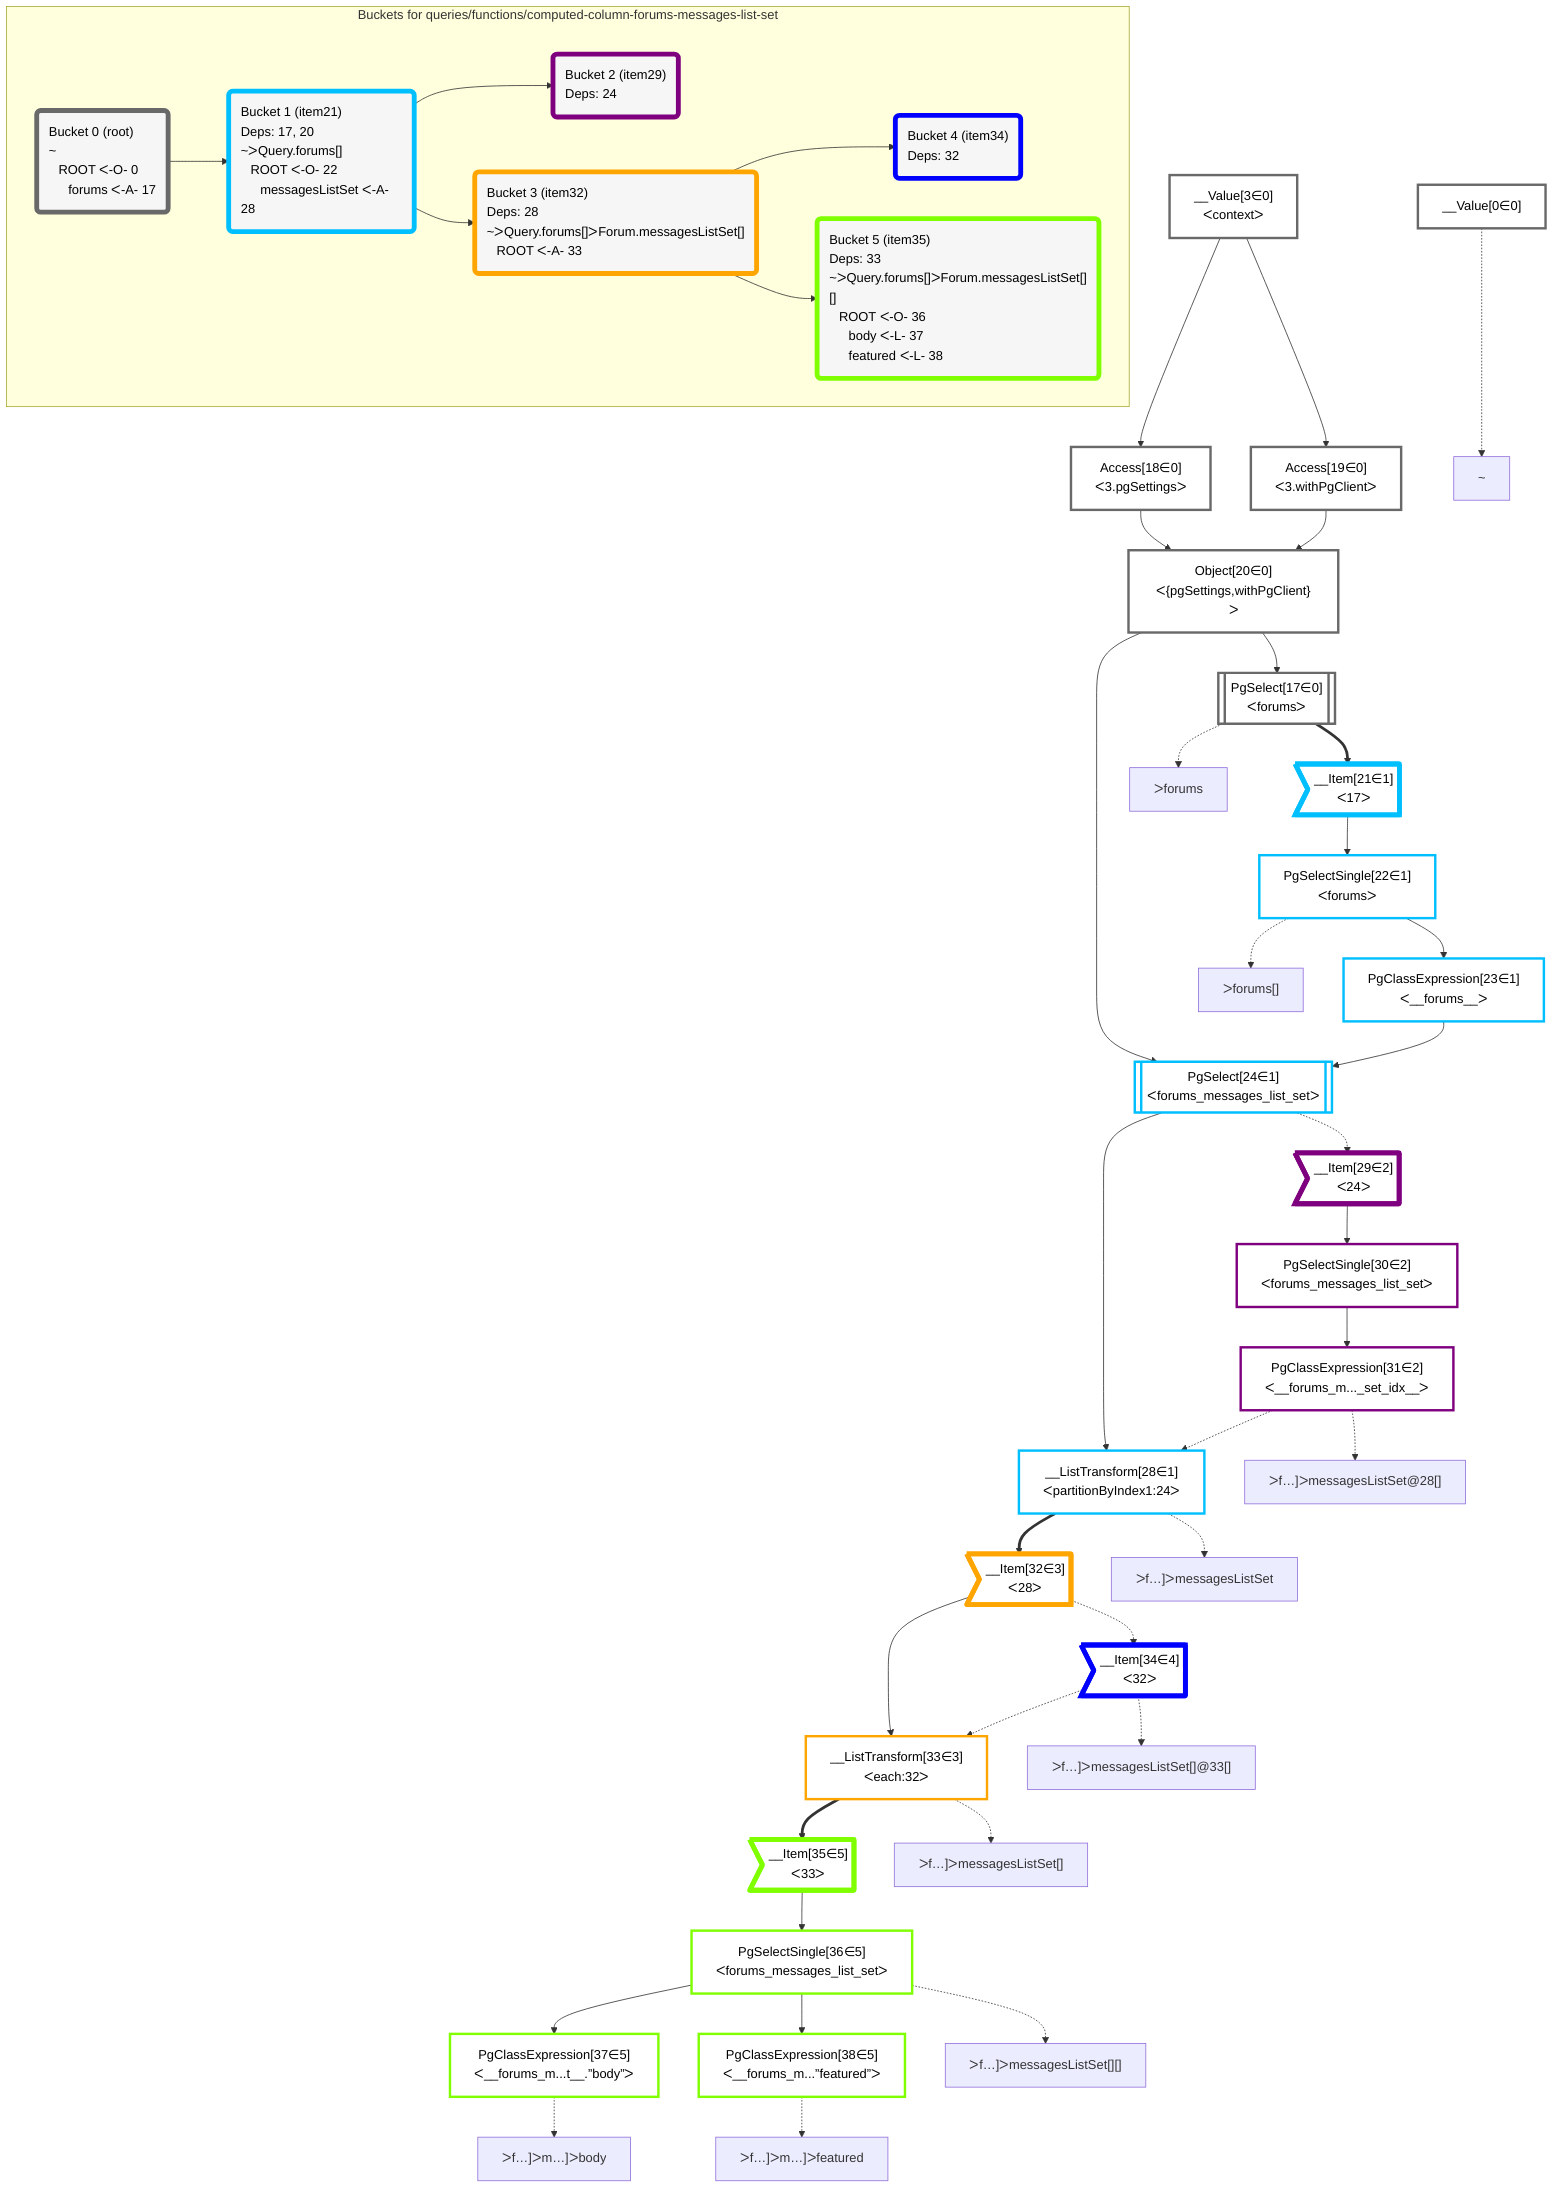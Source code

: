 graph TD
    classDef path fill:#eee,stroke:#000,color:#000
    classDef plan fill:#fff,stroke-width:3px,color:#000
    classDef itemplan fill:#fff,stroke-width:6px,color:#000
    classDef sideeffectplan fill:#f00,stroke-width:6px,color:#000
    classDef bucket fill:#f6f6f6,color:#000,stroke-width:6px,text-align:left


    %% define plans
    __Value0["__Value[0∈0]"]:::plan
    __Value3["__Value[3∈0]<br />ᐸcontextᐳ"]:::plan
    Access18["Access[18∈0]<br />ᐸ3.pgSettingsᐳ"]:::plan
    Access19["Access[19∈0]<br />ᐸ3.withPgClientᐳ"]:::plan
    Object20["Object[20∈0]<br />ᐸ{pgSettings,withPgClient}ᐳ"]:::plan
    PgSelect17[["PgSelect[17∈0]<br />ᐸforumsᐳ"]]:::plan
    __Item21>"__Item[21∈1]<br />ᐸ17ᐳ"]:::itemplan
    PgSelectSingle22["PgSelectSingle[22∈1]<br />ᐸforumsᐳ"]:::plan
    PgClassExpression23["PgClassExpression[23∈1]<br />ᐸ__forums__ᐳ"]:::plan
    PgSelect24[["PgSelect[24∈1]<br />ᐸforums_messages_list_setᐳ"]]:::plan
    __ListTransform28["__ListTransform[28∈1]<br />ᐸpartitionByIndex1:24ᐳ"]:::plan
    __Item29>"__Item[29∈2]<br />ᐸ24ᐳ"]:::itemplan
    PgSelectSingle30["PgSelectSingle[30∈2]<br />ᐸforums_messages_list_setᐳ"]:::plan
    PgClassExpression31["PgClassExpression[31∈2]<br />ᐸ__forums_m..._set_idx__ᐳ"]:::plan
    __Item32>"__Item[32∈3]<br />ᐸ28ᐳ"]:::itemplan
    __ListTransform33["__ListTransform[33∈3]<br />ᐸeach:32ᐳ"]:::plan
    __Item34>"__Item[34∈4]<br />ᐸ32ᐳ"]:::itemplan
    __Item35>"__Item[35∈5]<br />ᐸ33ᐳ"]:::itemplan
    PgSelectSingle36["PgSelectSingle[36∈5]<br />ᐸforums_messages_list_setᐳ"]:::plan
    PgClassExpression37["PgClassExpression[37∈5]<br />ᐸ__forums_m...t__.”body”ᐳ"]:::plan
    PgClassExpression38["PgClassExpression[38∈5]<br />ᐸ__forums_m...”featured”ᐳ"]:::plan

    %% plan dependencies
    __Value3 --> Access18
    __Value3 --> Access19
    Access18 & Access19 --> Object20
    Object20 --> PgSelect17
    PgSelect17 ==> __Item21
    __Item21 --> PgSelectSingle22
    PgSelectSingle22 --> PgClassExpression23
    Object20 & PgClassExpression23 --> PgSelect24
    PgSelect24 --> __ListTransform28
    PgClassExpression31 -.-> __ListTransform28
    PgSelect24 -.-> __Item29
    __Item29 --> PgSelectSingle30
    PgSelectSingle30 --> PgClassExpression31
    __ListTransform28 ==> __Item32
    __Item32 --> __ListTransform33
    __Item34 -.-> __ListTransform33
    __Item32 -.-> __Item34
    __ListTransform33 ==> __Item35
    __Item35 --> PgSelectSingle36
    PgSelectSingle36 --> PgClassExpression37
    PgSelectSingle36 --> PgClassExpression38

    %% plan-to-path relationships
    P0["~"]
    __Value0 -.-> P0
    P17["ᐳforums"]
    PgSelect17 -.-> P17
    P22["ᐳforums[]"]
    PgSelectSingle22 -.-> P22
    P28["ᐳf…]ᐳmessagesListSet"]
    __ListTransform28 -.-> P28
    P31["ᐳf…]ᐳmessagesListSet@28[]"]
    PgClassExpression31 -.-> P31
    P33["ᐳf…]ᐳmessagesListSet[]"]
    __ListTransform33 -.-> P33
    P34["ᐳf…]ᐳmessagesListSet[]@33[]"]
    __Item34 -.-> P34
    P36["ᐳf…]ᐳmessagesListSet[][]"]
    PgSelectSingle36 -.-> P36
    P37["ᐳf…]ᐳm…]ᐳbody"]
    PgClassExpression37 -.-> P37
    P38["ᐳf…]ᐳm…]ᐳfeatured"]
    PgClassExpression38 -.-> P38

    subgraph "Buckets for queries/functions/computed-column-forums-messages-list-set"
    Bucket0("Bucket 0 (root)<br />~<br />⠀ROOT ᐸ-O- 0<br />⠀⠀forums ᐸ-A- 17"):::bucket
    classDef bucket0 stroke:#696969
    class Bucket0,__Value0,__Value3,PgSelect17,Access18,Access19,Object20 bucket0
    Bucket1("Bucket 1 (item21)<br />Deps: 17, 20<br />~ᐳQuery.forums[]<br />⠀ROOT ᐸ-O- 22<br />⠀⠀messagesListSet ᐸ-A- 28"):::bucket
    classDef bucket1 stroke:#00bfff
    class Bucket1,__Item21,PgSelectSingle22,PgClassExpression23,PgSelect24,__ListTransform28 bucket1
    Bucket2("Bucket 2 (item29)<br />Deps: 24"):::bucket
    classDef bucket2 stroke:#7f007f
    class Bucket2,__Item29,PgSelectSingle30,PgClassExpression31 bucket2
    Bucket3("Bucket 3 (item32)<br />Deps: 28<br />~ᐳQuery.forums[]ᐳForum.messagesListSet[]<br />⠀ROOT ᐸ-A- 33"):::bucket
    classDef bucket3 stroke:#ffa500
    class Bucket3,__Item32,__ListTransform33 bucket3
    Bucket4("Bucket 4 (item34)<br />Deps: 32"):::bucket
    classDef bucket4 stroke:#0000ff
    class Bucket4,__Item34 bucket4
    Bucket5("Bucket 5 (item35)<br />Deps: 33<br />~ᐳQuery.forums[]ᐳForum.messagesListSet[][]<br />⠀ROOT ᐸ-O- 36<br />⠀⠀body ᐸ-L- 37<br />⠀⠀featured ᐸ-L- 38"):::bucket
    classDef bucket5 stroke:#7fff00
    class Bucket5,__Item35,PgSelectSingle36,PgClassExpression37,PgClassExpression38 bucket5
    Bucket0 --> Bucket1
    Bucket1 --> Bucket2 & Bucket3
    Bucket3 --> Bucket4 & Bucket5
    end